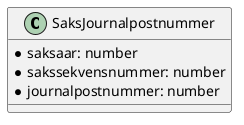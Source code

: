 @startuml

class SaksJournalpostnummer {
    *saksaar: number
    *sakssekvensnummer: number
    *journalpostnummer: number
}

@enduml